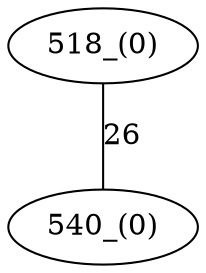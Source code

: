 graph {
    "518_(0)" [weight=0,]
    "540_(0)" [weight=0,]
    "518_(0)" -- "540_(0)" [label=26, weight=26]
}
